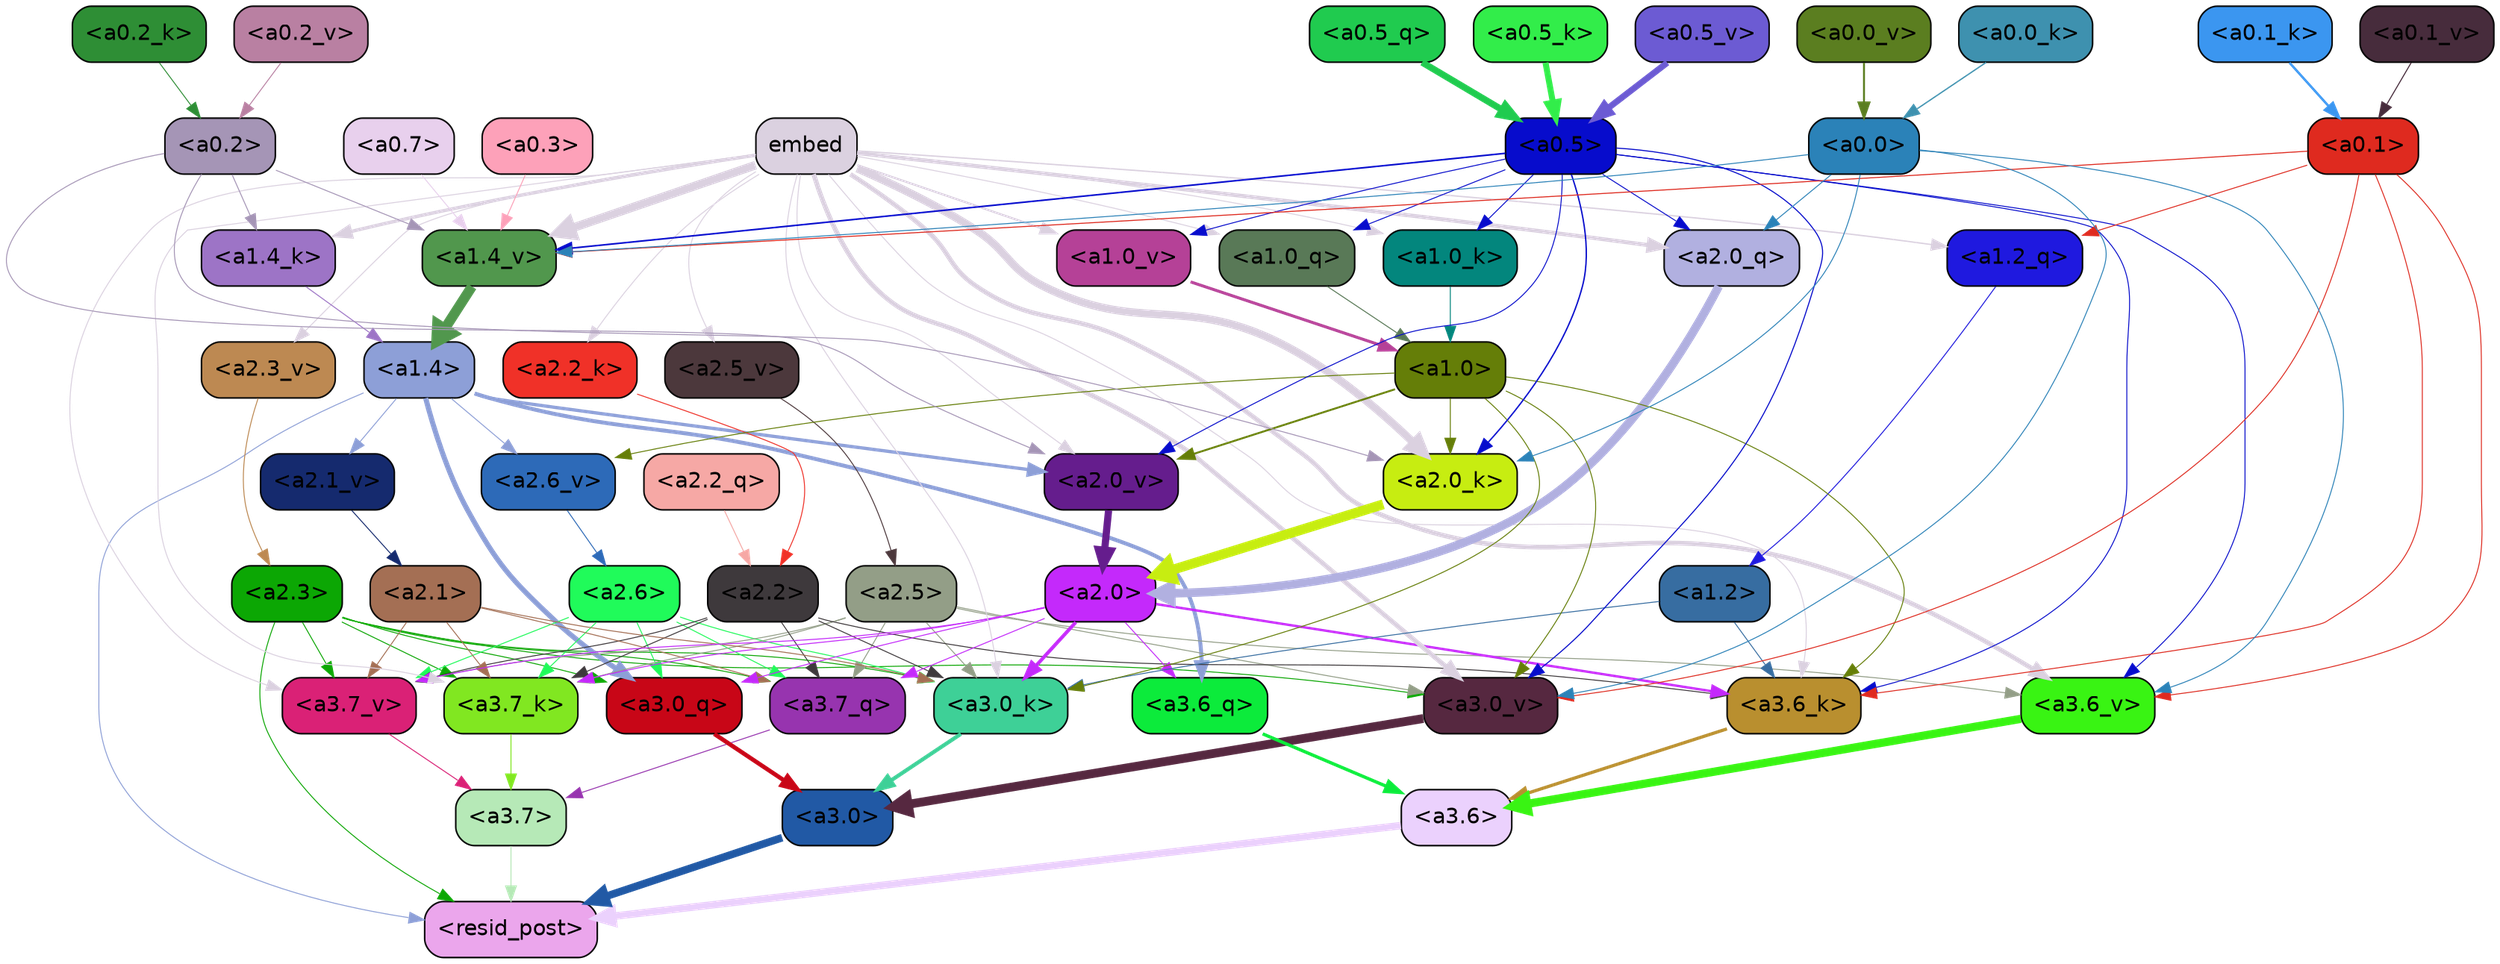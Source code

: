 strict digraph "" {
	graph [bgcolor=transparent,
		layout=dot,
		overlap=false,
		splines=true
	];
	"<a3.7>"	[color=black,
		fillcolor="#b6e9b7",
		fontname=Helvetica,
		shape=box,
		style="filled, rounded"];
	"<resid_post>"	[color=black,
		fillcolor="#eba6ec",
		fontname=Helvetica,
		shape=box,
		style="filled, rounded"];
	"<a3.7>" -> "<resid_post>"	[color="#b6e9b7",
		penwidth=0.6];
	"<a3.6>"	[color=black,
		fillcolor="#ebd1fd",
		fontname=Helvetica,
		shape=box,
		style="filled, rounded"];
	"<a3.6>" -> "<resid_post>"	[color="#ebd1fd",
		penwidth=4.753257989883423];
	"<a3.0>"	[color=black,
		fillcolor="#2159a5",
		fontname=Helvetica,
		shape=box,
		style="filled, rounded"];
	"<a3.0>" -> "<resid_post>"	[color="#2159a5",
		penwidth=4.90053927898407];
	"<a2.3>"	[color=black,
		fillcolor="#0ca704",
		fontname=Helvetica,
		shape=box,
		style="filled, rounded"];
	"<a2.3>" -> "<resid_post>"	[color="#0ca704",
		penwidth=0.6];
	"<a3.7_q>"	[color=black,
		fillcolor="#9734af",
		fontname=Helvetica,
		shape=box,
		style="filled, rounded"];
	"<a2.3>" -> "<a3.7_q>"	[color="#0ca704",
		penwidth=0.6];
	"<a3.0_q>"	[color=black,
		fillcolor="#c80617",
		fontname=Helvetica,
		shape=box,
		style="filled, rounded"];
	"<a2.3>" -> "<a3.0_q>"	[color="#0ca704",
		penwidth=0.6];
	"<a3.7_k>"	[color=black,
		fillcolor="#81e721",
		fontname=Helvetica,
		shape=box,
		style="filled, rounded"];
	"<a2.3>" -> "<a3.7_k>"	[color="#0ca704",
		penwidth=0.6];
	"<a3.0_k>"	[color=black,
		fillcolor="#3ed097",
		fontname=Helvetica,
		shape=box,
		style="filled, rounded"];
	"<a2.3>" -> "<a3.0_k>"	[color="#0ca704",
		penwidth=0.6];
	"<a3.7_v>"	[color=black,
		fillcolor="#da2176",
		fontname=Helvetica,
		shape=box,
		style="filled, rounded"];
	"<a2.3>" -> "<a3.7_v>"	[color="#0ca704",
		penwidth=0.6];
	"<a3.0_v>"	[color=black,
		fillcolor="#562840",
		fontname=Helvetica,
		shape=box,
		style="filled, rounded"];
	"<a2.3>" -> "<a3.0_v>"	[color="#0ca704",
		penwidth=0.6];
	"<a1.4>"	[color=black,
		fillcolor="#8d9fd7",
		fontname=Helvetica,
		shape=box,
		style="filled, rounded"];
	"<a1.4>" -> "<resid_post>"	[color="#8d9fd7",
		penwidth=0.6];
	"<a3.6_q>"	[color=black,
		fillcolor="#0ceb3b",
		fontname=Helvetica,
		shape=box,
		style="filled, rounded"];
	"<a1.4>" -> "<a3.6_q>"	[color="#8d9fd7",
		penwidth=2.5149343013763428];
	"<a1.4>" -> "<a3.0_q>"	[color="#8d9fd7",
		penwidth=3.2760138511657715];
	"<a2.6_v>"	[color=black,
		fillcolor="#2d6ab8",
		fontname=Helvetica,
		shape=box,
		style="filled, rounded"];
	"<a1.4>" -> "<a2.6_v>"	[color="#8d9fd7",
		penwidth=0.6];
	"<a2.1_v>"	[color=black,
		fillcolor="#152a6e",
		fontname=Helvetica,
		shape=box,
		style="filled, rounded"];
	"<a1.4>" -> "<a2.1_v>"	[color="#8d9fd7",
		penwidth=0.6];
	"<a2.0_v>"	[color=black,
		fillcolor="#651d8d",
		fontname=Helvetica,
		shape=box,
		style="filled, rounded"];
	"<a1.4>" -> "<a2.0_v>"	[color="#8d9fd7",
		penwidth=2.0870713144540787];
	"<a3.7_q>" -> "<a3.7>"	[color="#9734af",
		penwidth=0.6];
	"<a3.6_q>" -> "<a3.6>"	[color="#0ceb3b",
		penwidth=2.091020345687866];
	"<a3.0_q>" -> "<a3.0>"	[color="#c80617",
		penwidth=2.7421876192092896];
	"<a3.7_k>" -> "<a3.7>"	[color="#81e721",
		penwidth=0.6];
	"<a3.6_k>"	[color=black,
		fillcolor="#b98f2f",
		fontname=Helvetica,
		shape=box,
		style="filled, rounded"];
	"<a3.6_k>" -> "<a3.6>"	[color="#b98f2f",
		penwidth=2.048597991466522];
	"<a3.0_k>" -> "<a3.0>"	[color="#3ed097",
		penwidth=2.476402521133423];
	"<a3.7_v>" -> "<a3.7>"	[color="#da2176",
		penwidth=0.6];
	"<a3.6_v>"	[color=black,
		fillcolor="#39f413",
		fontname=Helvetica,
		shape=box,
		style="filled, rounded"];
	"<a3.6_v>" -> "<a3.6>"	[color="#39f413",
		penwidth=5.2550448179244995];
	"<a3.0_v>" -> "<a3.0>"	[color="#562840",
		penwidth=5.652270674705505];
	"<a2.6>"	[color=black,
		fillcolor="#20fb5a",
		fontname=Helvetica,
		shape=box,
		style="filled, rounded"];
	"<a2.6>" -> "<a3.7_q>"	[color="#20fb5a",
		penwidth=0.6];
	"<a2.6>" -> "<a3.0_q>"	[color="#20fb5a",
		penwidth=0.6];
	"<a2.6>" -> "<a3.7_k>"	[color="#20fb5a",
		penwidth=0.6];
	"<a2.6>" -> "<a3.0_k>"	[color="#20fb5a",
		penwidth=0.6];
	"<a2.6>" -> "<a3.7_v>"	[color="#20fb5a",
		penwidth=0.6];
	"<a2.5>"	[color=black,
		fillcolor="#939e87",
		fontname=Helvetica,
		shape=box,
		style="filled, rounded"];
	"<a2.5>" -> "<a3.7_q>"	[color="#939e87",
		penwidth=0.6];
	"<a2.5>" -> "<a3.7_k>"	[color="#939e87",
		penwidth=0.6];
	"<a2.5>" -> "<a3.0_k>"	[color="#939e87",
		penwidth=0.6];
	"<a2.5>" -> "<a3.7_v>"	[color="#939e87",
		penwidth=0.6];
	"<a2.5>" -> "<a3.6_v>"	[color="#939e87",
		penwidth=0.6];
	"<a2.5>" -> "<a3.0_v>"	[color="#939e87",
		penwidth=0.6];
	"<a2.2>"	[color=black,
		fillcolor="#3e393c",
		fontname=Helvetica,
		shape=box,
		style="filled, rounded"];
	"<a2.2>" -> "<a3.7_q>"	[color="#3e393c",
		penwidth=0.6];
	"<a2.2>" -> "<a3.7_k>"	[color="#3e393c",
		penwidth=0.6];
	"<a2.2>" -> "<a3.6_k>"	[color="#3e393c",
		penwidth=0.6];
	"<a2.2>" -> "<a3.0_k>"	[color="#3e393c",
		penwidth=0.6];
	"<a2.2>" -> "<a3.7_v>"	[color="#3e393c",
		penwidth=0.6];
	"<a2.1>"	[color=black,
		fillcolor="#a46f54",
		fontname=Helvetica,
		shape=box,
		style="filled, rounded"];
	"<a2.1>" -> "<a3.7_q>"	[color="#a46f54",
		penwidth=0.6];
	"<a2.1>" -> "<a3.7_k>"	[color="#a46f54",
		penwidth=0.6];
	"<a2.1>" -> "<a3.0_k>"	[color="#a46f54",
		penwidth=0.6];
	"<a2.1>" -> "<a3.7_v>"	[color="#a46f54",
		penwidth=0.6];
	"<a2.0>"	[color=black,
		fillcolor="#c429fb",
		fontname=Helvetica,
		shape=box,
		style="filled, rounded"];
	"<a2.0>" -> "<a3.7_q>"	[color="#c429fb",
		penwidth=0.6];
	"<a2.0>" -> "<a3.6_q>"	[color="#c429fb",
		penwidth=0.6];
	"<a2.0>" -> "<a3.0_q>"	[color="#c429fb",
		penwidth=0.6];
	"<a2.0>" -> "<a3.7_k>"	[color="#c429fb",
		penwidth=0.6];
	"<a2.0>" -> "<a3.6_k>"	[color="#c429fb",
		penwidth=1.5290023684501648];
	"<a2.0>" -> "<a3.0_k>"	[color="#c429fb",
		penwidth=2.2635570764541626];
	"<a2.0>" -> "<a3.7_v>"	[color="#c429fb",
		penwidth=0.6];
	embed	[color=black,
		fillcolor="#dbd1e0",
		fontname=Helvetica,
		shape=box,
		style="filled, rounded"];
	embed -> "<a3.7_k>"	[color="#dbd1e0",
		penwidth=0.6];
	embed -> "<a3.6_k>"	[color="#dbd1e0",
		penwidth=0.6];
	embed -> "<a3.0_k>"	[color="#dbd1e0",
		penwidth=0.6];
	embed -> "<a3.7_v>"	[color="#dbd1e0",
		penwidth=0.6];
	embed -> "<a3.6_v>"	[color="#dbd1e0",
		penwidth=2.9556376338005066];
	embed -> "<a3.0_v>"	[color="#dbd1e0",
		penwidth=2.972973108291626];
	"<a2.0_q>"	[color=black,
		fillcolor="#b1b0e0",
		fontname=Helvetica,
		shape=box,
		style="filled, rounded"];
	embed -> "<a2.0_q>"	[color="#dbd1e0",
		penwidth=2.522909115999937];
	"<a2.2_k>"	[color=black,
		fillcolor="#f03128",
		fontname=Helvetica,
		shape=box,
		style="filled, rounded"];
	embed -> "<a2.2_k>"	[color="#dbd1e0",
		penwidth=0.6];
	"<a2.0_k>"	[color=black,
		fillcolor="#c7ed11",
		fontname=Helvetica,
		shape=box,
		style="filled, rounded"];
	embed -> "<a2.0_k>"	[color="#dbd1e0",
		penwidth=5.094568967819214];
	"<a2.5_v>"	[color=black,
		fillcolor="#4c383c",
		fontname=Helvetica,
		shape=box,
		style="filled, rounded"];
	embed -> "<a2.5_v>"	[color="#dbd1e0",
		penwidth=0.6];
	"<a2.3_v>"	[color=black,
		fillcolor="#bd8952",
		fontname=Helvetica,
		shape=box,
		style="filled, rounded"];
	embed -> "<a2.3_v>"	[color="#dbd1e0",
		penwidth=0.6];
	embed -> "<a2.0_v>"	[color="#dbd1e0",
		penwidth=0.6];
	"<a1.2_q>"	[color=black,
		fillcolor="#1f19df",
		fontname=Helvetica,
		shape=box,
		style="filled, rounded"];
	embed -> "<a1.2_q>"	[color="#dbd1e0",
		penwidth=0.8520002365112305];
	"<a1.0_q>"	[color=black,
		fillcolor="#597957",
		fontname=Helvetica,
		shape=box,
		style="filled, rounded"];
	embed -> "<a1.0_q>"	[color="#dbd1e0",
		penwidth=0.6];
	"<a1.4_k>"	[color=black,
		fillcolor="#9d74c6",
		fontname=Helvetica,
		shape=box,
		style="filled, rounded"];
	embed -> "<a1.4_k>"	[color="#dbd1e0",
		penwidth=2.115079402923584];
	"<a1.0_k>"	[color=black,
		fillcolor="#03867d",
		fontname=Helvetica,
		shape=box,
		style="filled, rounded"];
	embed -> "<a1.0_k>"	[color="#dbd1e0",
		penwidth=0.6];
	"<a1.4_v>"	[color=black,
		fillcolor="#51974d",
		fontname=Helvetica,
		shape=box,
		style="filled, rounded"];
	embed -> "<a1.4_v>"	[color="#dbd1e0",
		penwidth=5.504090070724487];
	"<a1.0_v>"	[color=black,
		fillcolor="#b54197",
		fontname=Helvetica,
		shape=box,
		style="filled, rounded"];
	embed -> "<a1.0_v>"	[color="#dbd1e0",
		penwidth=1.2935692071914673];
	"<a1.2>"	[color=black,
		fillcolor="#376da1",
		fontname=Helvetica,
		shape=box,
		style="filled, rounded"];
	"<a1.2>" -> "<a3.6_k>"	[color="#376da1",
		penwidth=0.6];
	"<a1.2>" -> "<a3.0_k>"	[color="#376da1",
		penwidth=0.6];
	"<a1.0>"	[color=black,
		fillcolor="#657e08",
		fontname=Helvetica,
		shape=box,
		style="filled, rounded"];
	"<a1.0>" -> "<a3.6_k>"	[color="#657e08",
		penwidth=0.6];
	"<a1.0>" -> "<a3.0_k>"	[color="#657e08",
		penwidth=0.6];
	"<a1.0>" -> "<a3.0_v>"	[color="#657e08",
		penwidth=0.6];
	"<a1.0>" -> "<a2.0_k>"	[color="#657e08",
		penwidth=0.6];
	"<a1.0>" -> "<a2.6_v>"	[color="#657e08",
		penwidth=0.6];
	"<a1.0>" -> "<a2.0_v>"	[color="#657e08",
		penwidth=1.2152502536773682];
	"<a0.5>"	[color=black,
		fillcolor="#070ccc",
		fontname=Helvetica,
		shape=box,
		style="filled, rounded"];
	"<a0.5>" -> "<a3.6_k>"	[color="#070ccc",
		penwidth=0.6];
	"<a0.5>" -> "<a3.6_v>"	[color="#070ccc",
		penwidth=0.6];
	"<a0.5>" -> "<a3.0_v>"	[color="#070ccc",
		penwidth=0.6790935099124908];
	"<a0.5>" -> "<a2.0_q>"	[color="#070ccc",
		penwidth=0.6];
	"<a0.5>" -> "<a2.0_k>"	[color="#070ccc",
		penwidth=0.8835153579711914];
	"<a0.5>" -> "<a2.0_v>"	[color="#070ccc",
		penwidth=0.6];
	"<a0.5>" -> "<a1.0_q>"	[color="#070ccc",
		penwidth=0.6];
	"<a0.5>" -> "<a1.0_k>"	[color="#070ccc",
		penwidth=0.6];
	"<a0.5>" -> "<a1.4_v>"	[color="#070ccc",
		penwidth=1.022335171699524];
	"<a0.5>" -> "<a1.0_v>"	[color="#070ccc",
		penwidth=0.6];
	"<a0.1>"	[color=black,
		fillcolor="#df2a1f",
		fontname=Helvetica,
		shape=box,
		style="filled, rounded"];
	"<a0.1>" -> "<a3.6_k>"	[color="#df2a1f",
		penwidth=0.6];
	"<a0.1>" -> "<a3.6_v>"	[color="#df2a1f",
		penwidth=0.6];
	"<a0.1>" -> "<a3.0_v>"	[color="#df2a1f",
		penwidth=0.6];
	"<a0.1>" -> "<a1.2_q>"	[color="#df2a1f",
		penwidth=0.6];
	"<a0.1>" -> "<a1.4_v>"	[color="#df2a1f",
		penwidth=0.6438122987747192];
	"<a0.0>"	[color=black,
		fillcolor="#2b82b8",
		fontname=Helvetica,
		shape=box,
		style="filled, rounded"];
	"<a0.0>" -> "<a3.6_v>"	[color="#2b82b8",
		penwidth=0.6];
	"<a0.0>" -> "<a3.0_v>"	[color="#2b82b8",
		penwidth=0.6];
	"<a0.0>" -> "<a2.0_q>"	[color="#2b82b8",
		penwidth=0.6];
	"<a0.0>" -> "<a2.0_k>"	[color="#2b82b8",
		penwidth=0.6];
	"<a0.0>" -> "<a1.4_v>"	[color="#2b82b8",
		penwidth=0.6];
	"<a2.2_q>"	[color=black,
		fillcolor="#f6a8a5",
		fontname=Helvetica,
		shape=box,
		style="filled, rounded"];
	"<a2.2_q>" -> "<a2.2>"	[color="#f6a8a5",
		penwidth=0.6];
	"<a2.0_q>" -> "<a2.0>"	[color="#b1b0e0",
		penwidth=5.557696580886841];
	"<a2.2_k>" -> "<a2.2>"	[color="#f03128",
		penwidth=0.6];
	"<a2.0_k>" -> "<a2.0>"	[color="#c7ed11",
		penwidth=6.320472955703735];
	"<a2.6_v>" -> "<a2.6>"	[color="#2d6ab8",
		penwidth=0.6];
	"<a2.5_v>" -> "<a2.5>"	[color="#4c383c",
		penwidth=0.6];
	"<a2.3_v>" -> "<a2.3>"	[color="#bd8952",
		penwidth=0.6];
	"<a2.1_v>" -> "<a2.1>"	[color="#152a6e",
		penwidth=0.6];
	"<a2.0_v>" -> "<a2.0>"	[color="#651d8d",
		penwidth=4.611755967140198];
	"<a0.2>"	[color=black,
		fillcolor="#a595b6",
		fontname=Helvetica,
		shape=box,
		style="filled, rounded"];
	"<a0.2>" -> "<a2.0_k>"	[color="#a595b6",
		penwidth=0.6];
	"<a0.2>" -> "<a2.0_v>"	[color="#a595b6",
		penwidth=0.6];
	"<a0.2>" -> "<a1.4_k>"	[color="#a595b6",
		penwidth=0.6];
	"<a0.2>" -> "<a1.4_v>"	[color="#a595b6",
		penwidth=0.6];
	"<a1.2_q>" -> "<a1.2>"	[color="#1f19df",
		penwidth=0.6145738363265991];
	"<a1.0_q>" -> "<a1.0>"	[color="#597957",
		penwidth=0.6];
	"<a1.4_k>" -> "<a1.4>"	[color="#9d74c6",
		penwidth=0.6];
	"<a1.0_k>" -> "<a1.0>"	[color="#03867d",
		penwidth=0.6];
	"<a1.4_v>" -> "<a1.4>"	[color="#51974d",
		penwidth=6.5241758823394775];
	"<a1.0_v>" -> "<a1.0>"	[color="#b54197",
		penwidth=1.8809151649475098];
	"<a0.7>"	[color=black,
		fillcolor="#e8d0ed",
		fontname=Helvetica,
		shape=box,
		style="filled, rounded"];
	"<a0.7>" -> "<a1.4_v>"	[color="#e8d0ed",
		penwidth=0.6];
	"<a0.3>"	[color=black,
		fillcolor="#fda1b9",
		fontname=Helvetica,
		shape=box,
		style="filled, rounded"];
	"<a0.3>" -> "<a1.4_v>"	[color="#fda1b9",
		penwidth=0.6];
	"<a0.5_q>"	[color=black,
		fillcolor="#20cb4f",
		fontname=Helvetica,
		shape=box,
		style="filled, rounded"];
	"<a0.5_q>" -> "<a0.5>"	[color="#20cb4f",
		penwidth=4.2370394468307495];
	"<a0.5_k>"	[color=black,
		fillcolor="#32ed4a",
		fontname=Helvetica,
		shape=box,
		style="filled, rounded"];
	"<a0.5_k>" -> "<a0.5>"	[color="#32ed4a",
		penwidth=3.8599258065223694];
	"<a0.2_k>"	[color=black,
		fillcolor="#2e8e35",
		fontname=Helvetica,
		shape=box,
		style="filled, rounded"];
	"<a0.2_k>" -> "<a0.2>"	[color="#2e8e35",
		penwidth=0.6];
	"<a0.1_k>"	[color=black,
		fillcolor="#3b96f0",
		fontname=Helvetica,
		shape=box,
		style="filled, rounded"];
	"<a0.1_k>" -> "<a0.1>"	[color="#3b96f0",
		penwidth=1.5140717029571533];
	"<a0.0_k>"	[color=black,
		fillcolor="#3e91af",
		fontname=Helvetica,
		shape=box,
		style="filled, rounded"];
	"<a0.0_k>" -> "<a0.0>"	[color="#3e91af",
		penwidth=0.8258748054504395];
	"<a0.5_v>"	[color=black,
		fillcolor="#6c5bd3",
		fontname=Helvetica,
		shape=box,
		style="filled, rounded"];
	"<a0.5_v>" -> "<a0.5>"	[color="#6c5bd3",
		penwidth=4.0173709988594055];
	"<a0.2_v>"	[color=black,
		fillcolor="#b980a2",
		fontname=Helvetica,
		shape=box,
		style="filled, rounded"];
	"<a0.2_v>" -> "<a0.2>"	[color="#b980a2",
		penwidth=0.6];
	"<a0.1_v>"	[color=black,
		fillcolor="#472c3c",
		fontname=Helvetica,
		shape=box,
		style="filled, rounded"];
	"<a0.1_v>" -> "<a0.1>"	[color="#472c3c",
		penwidth=0.6690568923950195];
	"<a0.0_v>"	[color=black,
		fillcolor="#5b7e20",
		fontname=Helvetica,
		shape=box,
		style="filled, rounded"];
	"<a0.0_v>" -> "<a0.0>"	[color="#5b7e20",
		penwidth=1.2524418830871582];
}
